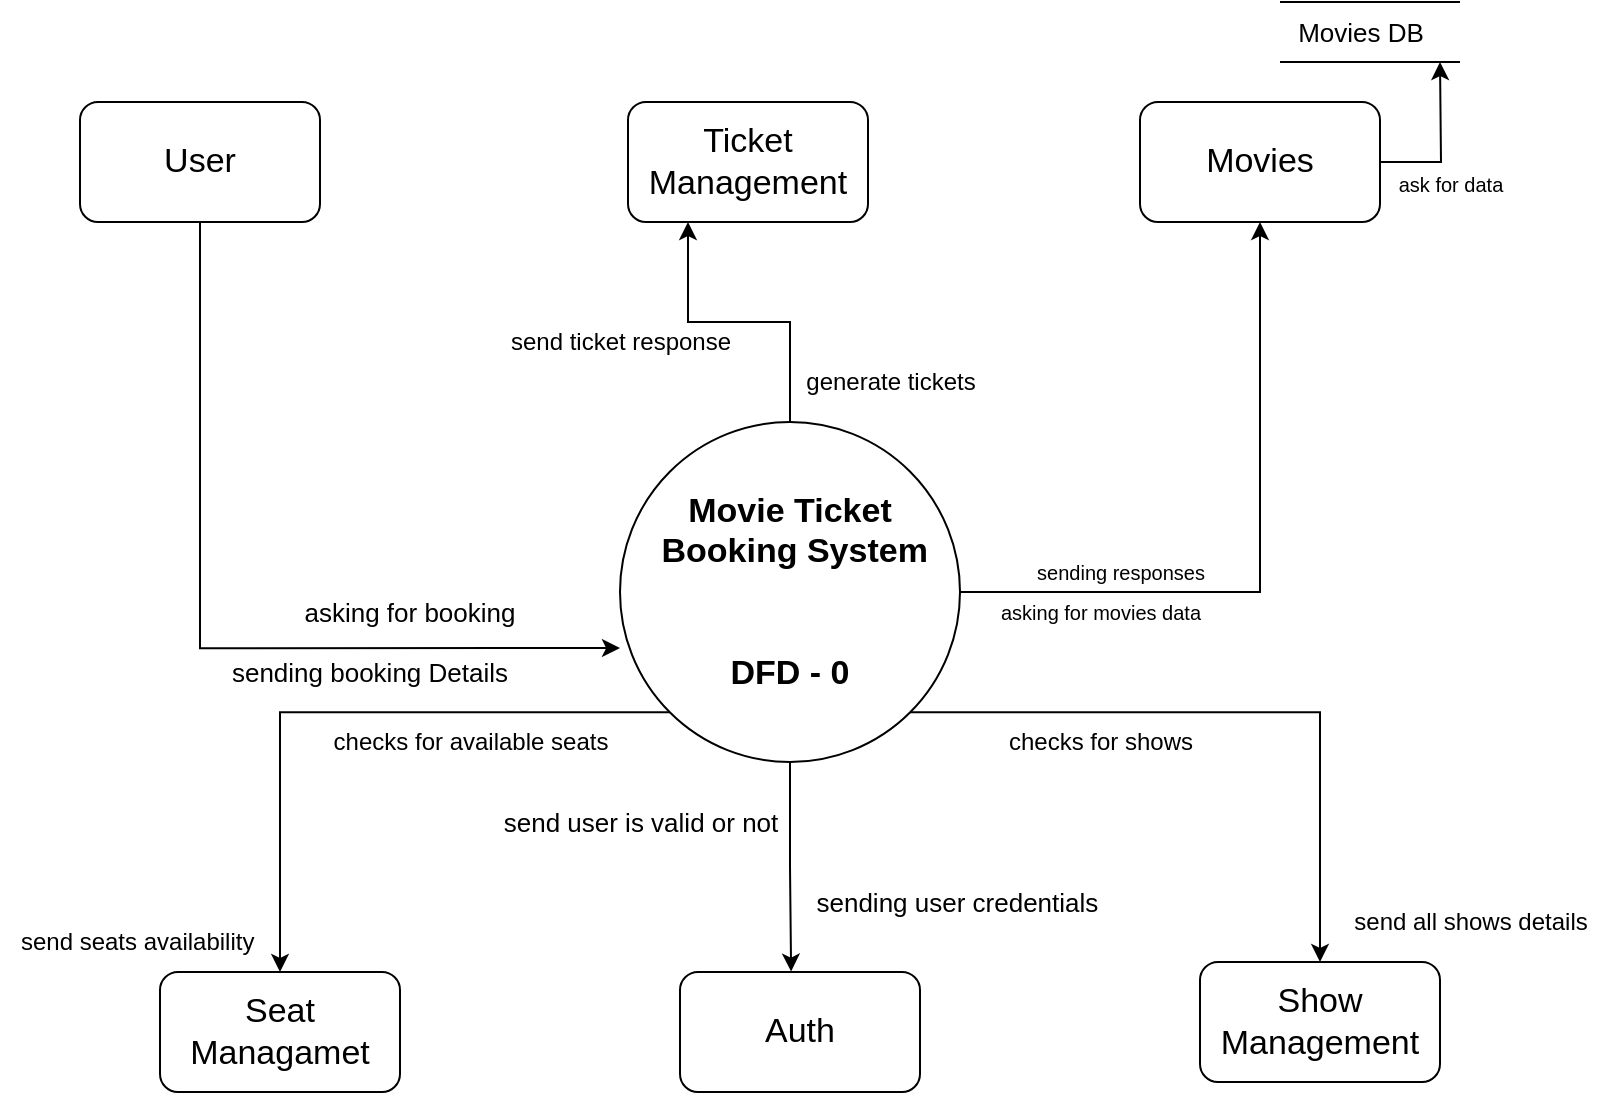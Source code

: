 <mxfile version="17.2.4" type="github">
  <diagram id="NiOgjRcABe82uMKoeLVq" name="Page-1">
    <mxGraphModel dx="1303" dy="780" grid="1" gridSize="10" guides="1" tooltips="1" connect="1" arrows="1" fold="1" page="1" pageScale="1" pageWidth="827" pageHeight="1169" math="0" shadow="0">
      <root>
        <mxCell id="0" />
        <mxCell id="1" parent="0" />
        <mxCell id="Xb9DXEn8BVVsY26M6nEN-14" style="edgeStyle=orthogonalEdgeStyle;rounded=0;orthogonalLoop=1;jettySize=auto;html=1;entryX=0.5;entryY=1;entryDx=0;entryDy=0;fontSize=10;" parent="1" source="Xb9DXEn8BVVsY26M6nEN-1" target="Xb9DXEn8BVVsY26M6nEN-3" edge="1">
          <mxGeometry relative="1" as="geometry" />
        </mxCell>
        <mxCell id="Xb9DXEn8BVVsY26M6nEN-21" style="edgeStyle=orthogonalEdgeStyle;rounded=0;orthogonalLoop=1;jettySize=auto;html=1;entryX=0.463;entryY=-0.004;entryDx=0;entryDy=0;entryPerimeter=0;fontSize=13;" parent="1" source="Xb9DXEn8BVVsY26M6nEN-1" target="Xb9DXEn8BVVsY26M6nEN-19" edge="1">
          <mxGeometry relative="1" as="geometry" />
        </mxCell>
        <mxCell id="DWKdElyvusKnmMBI2Gsw-2" style="edgeStyle=orthogonalEdgeStyle;rounded=0;orthogonalLoop=1;jettySize=auto;html=1;exitX=0;exitY=1;exitDx=0;exitDy=0;" edge="1" parent="1" source="Xb9DXEn8BVVsY26M6nEN-1" target="DWKdElyvusKnmMBI2Gsw-1">
          <mxGeometry relative="1" as="geometry" />
        </mxCell>
        <mxCell id="DWKdElyvusKnmMBI2Gsw-6" style="edgeStyle=orthogonalEdgeStyle;rounded=0;orthogonalLoop=1;jettySize=auto;html=1;exitX=1;exitY=1;exitDx=0;exitDy=0;entryX=0.5;entryY=0;entryDx=0;entryDy=0;" edge="1" parent="1" source="Xb9DXEn8BVVsY26M6nEN-1" target="DWKdElyvusKnmMBI2Gsw-5">
          <mxGeometry relative="1" as="geometry" />
        </mxCell>
        <mxCell id="DWKdElyvusKnmMBI2Gsw-14" style="edgeStyle=orthogonalEdgeStyle;rounded=0;orthogonalLoop=1;jettySize=auto;html=1;entryX=0.25;entryY=1;entryDx=0;entryDy=0;" edge="1" parent="1" source="Xb9DXEn8BVVsY26M6nEN-1" target="DWKdElyvusKnmMBI2Gsw-10">
          <mxGeometry relative="1" as="geometry" />
        </mxCell>
        <mxCell id="Xb9DXEn8BVVsY26M6nEN-1" value="&lt;font style=&quot;font-size: 17px&quot;&gt;&lt;b&gt;Movie Ticket&lt;br&gt;&amp;nbsp;Booking System&lt;br&gt;&lt;br&gt;&lt;br&gt;DFD - 0&lt;/b&gt;&lt;br&gt;&lt;/font&gt;" style="ellipse;whiteSpace=wrap;html=1;aspect=fixed;" parent="1" vertex="1">
          <mxGeometry x="350" y="250" width="170" height="170" as="geometry" />
        </mxCell>
        <mxCell id="Xb9DXEn8BVVsY26M6nEN-5" style="edgeStyle=orthogonalEdgeStyle;rounded=0;orthogonalLoop=1;jettySize=auto;html=1;entryX=0;entryY=0.665;entryDx=0;entryDy=0;entryPerimeter=0;fontSize=17;exitX=0.5;exitY=1;exitDx=0;exitDy=0;" parent="1" source="Xb9DXEn8BVVsY26M6nEN-2" target="Xb9DXEn8BVVsY26M6nEN-1" edge="1">
          <mxGeometry relative="1" as="geometry" />
        </mxCell>
        <mxCell id="Xb9DXEn8BVVsY26M6nEN-2" value="User" style="rounded=1;whiteSpace=wrap;html=1;fontSize=17;" parent="1" vertex="1">
          <mxGeometry x="80" y="90" width="120" height="60" as="geometry" />
        </mxCell>
        <mxCell id="Xb9DXEn8BVVsY26M6nEN-12" style="edgeStyle=orthogonalEdgeStyle;rounded=0;orthogonalLoop=1;jettySize=auto;html=1;fontSize=13;" parent="1" source="Xb9DXEn8BVVsY26M6nEN-3" edge="1">
          <mxGeometry relative="1" as="geometry">
            <mxPoint x="760" y="70" as="targetPoint" />
          </mxGeometry>
        </mxCell>
        <mxCell id="Xb9DXEn8BVVsY26M6nEN-3" value="Movies" style="rounded=1;whiteSpace=wrap;html=1;fontSize=17;" parent="1" vertex="1">
          <mxGeometry x="610" y="90" width="120" height="60" as="geometry" />
        </mxCell>
        <mxCell id="Xb9DXEn8BVVsY26M6nEN-6" value="&lt;font style=&quot;font-size: 13px&quot;&gt;asking for booking&lt;/font&gt;" style="text;html=1;strokeColor=none;fillColor=none;align=center;verticalAlign=middle;whiteSpace=wrap;rounded=0;fontSize=17;" parent="1" vertex="1">
          <mxGeometry x="170" y="330" width="150" height="30" as="geometry" />
        </mxCell>
        <mxCell id="Xb9DXEn8BVVsY26M6nEN-8" value="" style="endArrow=none;html=1;rounded=0;fontSize=17;" parent="1" edge="1">
          <mxGeometry width="50" height="50" relative="1" as="geometry">
            <mxPoint x="680" y="40" as="sourcePoint" />
            <mxPoint x="770" y="40" as="targetPoint" />
          </mxGeometry>
        </mxCell>
        <mxCell id="Xb9DXEn8BVVsY26M6nEN-9" value="" style="endArrow=none;html=1;rounded=0;fontSize=17;" parent="1" edge="1">
          <mxGeometry width="50" height="50" relative="1" as="geometry">
            <mxPoint x="680" y="70" as="sourcePoint" />
            <mxPoint x="770" y="70" as="targetPoint" />
          </mxGeometry>
        </mxCell>
        <mxCell id="Xb9DXEn8BVVsY26M6nEN-10" value="&lt;font style=&quot;font-size: 13px&quot;&gt;Movies DB&lt;/font&gt;" style="text;html=1;align=center;verticalAlign=middle;resizable=0;points=[];autosize=1;strokeColor=none;fillColor=none;fontSize=17;" parent="1" vertex="1">
          <mxGeometry x="680" y="40" width="80" height="30" as="geometry" />
        </mxCell>
        <mxCell id="Xb9DXEn8BVVsY26M6nEN-13" value="&lt;font style=&quot;font-size: 10px&quot;&gt;ask for data&lt;/font&gt;" style="text;html=1;align=center;verticalAlign=middle;resizable=0;points=[];autosize=1;strokeColor=none;fillColor=none;fontSize=13;" parent="1" vertex="1">
          <mxGeometry x="730" y="120" width="70" height="20" as="geometry" />
        </mxCell>
        <mxCell id="Xb9DXEn8BVVsY26M6nEN-15" value="asking for movies data" style="text;html=1;align=center;verticalAlign=middle;resizable=0;points=[];autosize=1;strokeColor=none;fillColor=none;fontSize=10;" parent="1" vertex="1">
          <mxGeometry x="530" y="335" width="120" height="20" as="geometry" />
        </mxCell>
        <mxCell id="Xb9DXEn8BVVsY26M6nEN-16" value="sending responses" style="text;html=1;align=center;verticalAlign=middle;resizable=0;points=[];autosize=1;strokeColor=none;fillColor=none;fontSize=10;" parent="1" vertex="1">
          <mxGeometry x="550" y="315" width="100" height="20" as="geometry" />
        </mxCell>
        <mxCell id="Xb9DXEn8BVVsY26M6nEN-17" value="&lt;font style=&quot;font-size: 13px&quot;&gt;sending booking Details&lt;/font&gt;" style="text;html=1;strokeColor=none;fillColor=none;align=center;verticalAlign=middle;whiteSpace=wrap;rounded=0;fontSize=17;" parent="1" vertex="1">
          <mxGeometry x="150" y="360" width="150" height="30" as="geometry" />
        </mxCell>
        <mxCell id="Xb9DXEn8BVVsY26M6nEN-19" value="Auth" style="rounded=1;whiteSpace=wrap;html=1;fontSize=17;" parent="1" vertex="1">
          <mxGeometry x="380" y="525" width="120" height="60" as="geometry" />
        </mxCell>
        <mxCell id="Xb9DXEn8BVVsY26M6nEN-22" value="sending user credentials&amp;nbsp;" style="text;html=1;align=center;verticalAlign=middle;resizable=0;points=[];autosize=1;strokeColor=none;fillColor=none;fontSize=13;" parent="1" vertex="1">
          <mxGeometry x="440" y="480" width="160" height="20" as="geometry" />
        </mxCell>
        <mxCell id="Xb9DXEn8BVVsY26M6nEN-23" value="send user is valid or not" style="text;html=1;align=center;verticalAlign=middle;resizable=0;points=[];autosize=1;strokeColor=none;fillColor=none;fontSize=13;" parent="1" vertex="1">
          <mxGeometry x="285" y="440" width="150" height="20" as="geometry" />
        </mxCell>
        <mxCell id="DWKdElyvusKnmMBI2Gsw-1" value="Seat Managamet" style="rounded=1;whiteSpace=wrap;html=1;fontSize=17;" vertex="1" parent="1">
          <mxGeometry x="120" y="525" width="120" height="60" as="geometry" />
        </mxCell>
        <mxCell id="DWKdElyvusKnmMBI2Gsw-3" value="checks for available seats" style="text;html=1;align=center;verticalAlign=middle;resizable=0;points=[];autosize=1;strokeColor=none;fillColor=none;" vertex="1" parent="1">
          <mxGeometry x="200" y="400" width="150" height="20" as="geometry" />
        </mxCell>
        <mxCell id="DWKdElyvusKnmMBI2Gsw-4" value="send seats availability&amp;nbsp;" style="text;html=1;align=center;verticalAlign=middle;resizable=0;points=[];autosize=1;strokeColor=none;fillColor=none;" vertex="1" parent="1">
          <mxGeometry x="40" y="500" width="140" height="20" as="geometry" />
        </mxCell>
        <mxCell id="DWKdElyvusKnmMBI2Gsw-5" value="Show Management" style="rounded=1;whiteSpace=wrap;html=1;fontSize=17;" vertex="1" parent="1">
          <mxGeometry x="640" y="520" width="120" height="60" as="geometry" />
        </mxCell>
        <mxCell id="DWKdElyvusKnmMBI2Gsw-7" value="checks for shows" style="text;html=1;align=center;verticalAlign=middle;resizable=0;points=[];autosize=1;strokeColor=none;fillColor=none;" vertex="1" parent="1">
          <mxGeometry x="535" y="400" width="110" height="20" as="geometry" />
        </mxCell>
        <mxCell id="DWKdElyvusKnmMBI2Gsw-9" value="send all shows details" style="text;html=1;align=center;verticalAlign=middle;resizable=0;points=[];autosize=1;strokeColor=none;fillColor=none;" vertex="1" parent="1">
          <mxGeometry x="710" y="490" width="130" height="20" as="geometry" />
        </mxCell>
        <mxCell id="DWKdElyvusKnmMBI2Gsw-10" value="Ticket Management" style="rounded=1;whiteSpace=wrap;html=1;fontSize=17;" vertex="1" parent="1">
          <mxGeometry x="354" y="90" width="120" height="60" as="geometry" />
        </mxCell>
        <mxCell id="DWKdElyvusKnmMBI2Gsw-15" value="generate tickets" style="text;html=1;align=center;verticalAlign=middle;resizable=0;points=[];autosize=1;strokeColor=none;fillColor=none;" vertex="1" parent="1">
          <mxGeometry x="435" y="220" width="100" height="20" as="geometry" />
        </mxCell>
        <mxCell id="DWKdElyvusKnmMBI2Gsw-16" value="send ticket response" style="text;html=1;align=center;verticalAlign=middle;resizable=0;points=[];autosize=1;strokeColor=none;fillColor=none;" vertex="1" parent="1">
          <mxGeometry x="285" y="200" width="130" height="20" as="geometry" />
        </mxCell>
      </root>
    </mxGraphModel>
  </diagram>
</mxfile>
